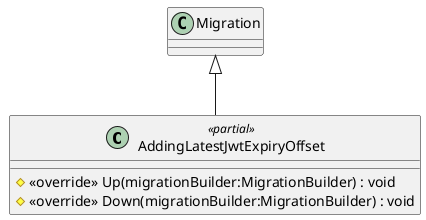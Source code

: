 @startuml
class AddingLatestJwtExpiryOffset <<partial>> {
    # <<override>> Up(migrationBuilder:MigrationBuilder) : void
    # <<override>> Down(migrationBuilder:MigrationBuilder) : void
}
Migration <|-- AddingLatestJwtExpiryOffset
@enduml
